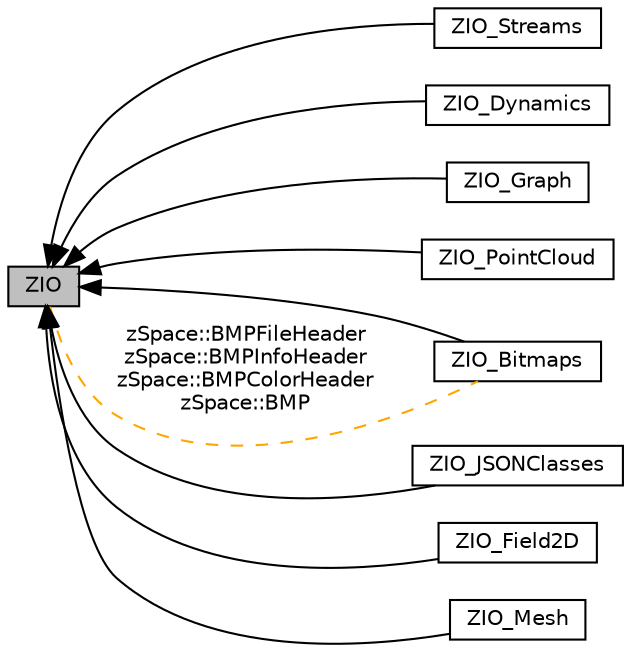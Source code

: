 digraph "ZIO"
{
  edge [fontname="Helvetica",fontsize="10",labelfontname="Helvetica",labelfontsize="10"];
  node [fontname="Helvetica",fontsize="10",shape=box];
  rankdir=LR;
  Node4 [label="ZIO_Streams",height=0.2,width=0.4,color="black", fillcolor="white", style="filled",URL="$group__z_i_o___streams.html",tooltip="Collection of input - output methods for particles."];
  Node0 [label="ZIO",height=0.2,width=0.4,color="black", fillcolor="grey75", style="filled", fontcolor="black",tooltip="The data transfer classes and utility methods of the library."];
  Node5 [label="ZIO_Dynamics",height=0.2,width=0.4,color="black", fillcolor="white", style="filled",URL="$group__z_i_o___dynamics.html",tooltip="Collection of input - output methods for particles."];
  Node3 [label="ZIO_Graph",height=0.2,width=0.4,color="black", fillcolor="white", style="filled",URL="$group__z_i_o___graph.html",tooltip="Collection of input - output methods for zGraph."];
  Node6 [label="ZIO_PointCloud",height=0.2,width=0.4,color="black", fillcolor="white", style="filled",URL="$group__z_i_o___point_cloud.html",tooltip="Collection of input - output methods for point clouds."];
  Node1 [label="ZIO_Bitmaps",height=0.2,width=0.4,color="black", fillcolor="white", style="filled",URL="$group__z_i_o___bitmaps.html",tooltip="Collection of bitmap related structs."];
  Node8 [label="ZIO_JSONClasses",height=0.2,width=0.4,color="black", fillcolor="white", style="filled",URL="$group__z_i_o___j_s_o_n_classes.html",tooltip="The JSON data transfer classes of the library."];
  Node7 [label="ZIO_Field2D",height=0.2,width=0.4,color="black", fillcolor="white", style="filled",URL="$group__z_i_o___field2_d.html",tooltip="Collection of input - output methods for zField2D."];
  Node2 [label="ZIO_Mesh",height=0.2,width=0.4,color="black", fillcolor="white", style="filled",URL="$group__z_i_o___mesh.html",tooltip="Collection of input - output methods for zMesh."];
  Node0->Node1 [shape=plaintext, dir="back", style="solid"];
  Node0->Node2 [shape=plaintext, dir="back", style="solid"];
  Node0->Node3 [shape=plaintext, dir="back", style="solid"];
  Node0->Node4 [shape=plaintext, dir="back", style="solid"];
  Node0->Node5 [shape=plaintext, dir="back", style="solid"];
  Node0->Node6 [shape=plaintext, dir="back", style="solid"];
  Node0->Node7 [shape=plaintext, dir="back", style="solid"];
  Node0->Node8 [shape=plaintext, dir="back", style="solid"];
  Node0->Node1 [shape=plaintext, label="zSpace::BMPFileHeader\nzSpace::BMPInfoHeader\nzSpace::BMPColorHeader\nzSpace::BMP", color="orange", dir="none", style="dashed"];
}
